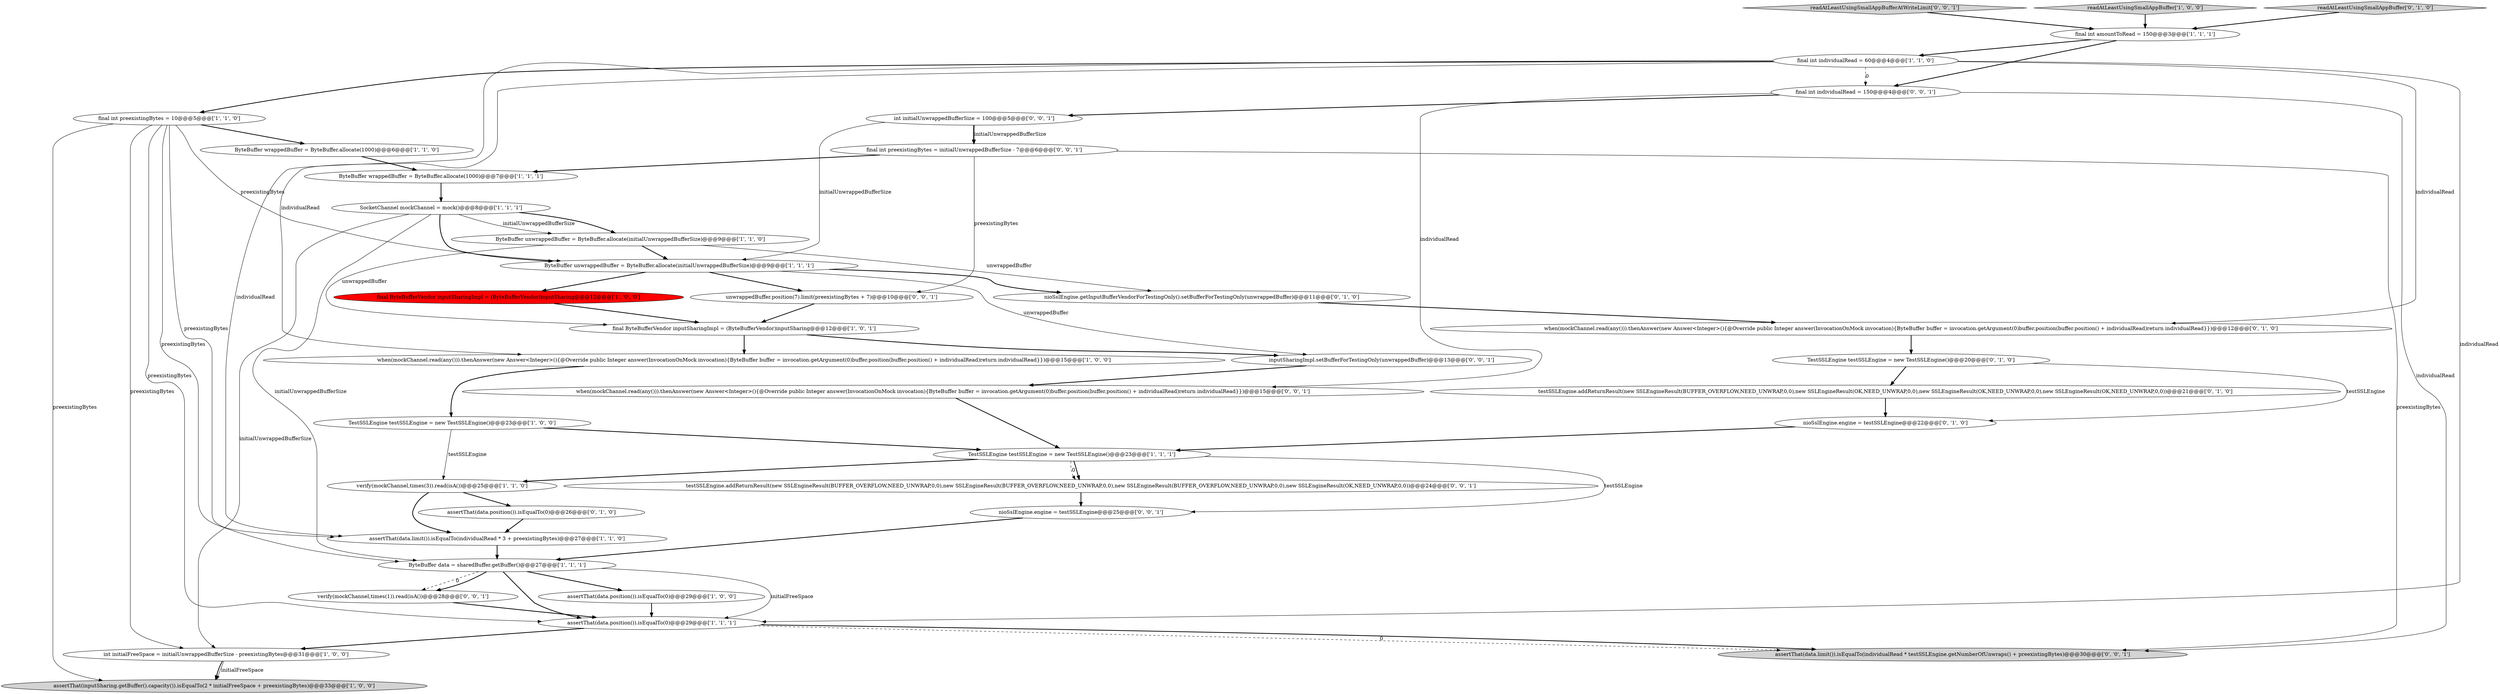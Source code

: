 digraph {
36 [style = filled, label = "assertThat(data.limit()).isEqualTo(individualRead * testSSLEngine.getNumberOfUnwraps() + preexistingBytes)@@@30@@@['0', '0', '1']", fillcolor = lightgray, shape = ellipse image = "AAA0AAABBB3BBB"];
2 [style = filled, label = "ByteBuffer wrappedBuffer = ByteBuffer.allocate(1000)@@@6@@@['1', '1', '0']", fillcolor = white, shape = ellipse image = "AAA0AAABBB1BBB"];
33 [style = filled, label = "readAtLeastUsingSmallAppBufferAtWriteLimit['0', '0', '1']", fillcolor = lightgray, shape = diamond image = "AAA0AAABBB3BBB"];
5 [style = filled, label = "ByteBuffer wrappedBuffer = ByteBuffer.allocate(1000)@@@7@@@['1', '1', '1']", fillcolor = white, shape = ellipse image = "AAA0AAABBB1BBB"];
3 [style = filled, label = "assertThat(data.position()).isEqualTo(0)@@@29@@@['1', '0', '0']", fillcolor = white, shape = ellipse image = "AAA0AAABBB1BBB"];
24 [style = filled, label = "when(mockChannel.read(any())).thenAnswer(new Answer<Integer>(){@Override public Integer answer(InvocationOnMock invocation){ByteBuffer buffer = invocation.getArgument(0)buffer.position(buffer.position() + individualRead)return individualRead}})@@@12@@@['0', '1', '0']", fillcolor = white, shape = ellipse image = "AAA0AAABBB2BBB"];
26 [style = filled, label = "testSSLEngine.addReturnResult(new SSLEngineResult(BUFFER_OVERFLOW,NEED_UNWRAP,0,0),new SSLEngineResult(OK,NEED_UNWRAP,0,0),new SSLEngineResult(OK,NEED_UNWRAP,0,0),new SSLEngineResult(OK,NEED_UNWRAP,0,0))@@@21@@@['0', '1', '0']", fillcolor = white, shape = ellipse image = "AAA0AAABBB2BBB"];
0 [style = filled, label = "when(mockChannel.read(any())).thenAnswer(new Answer<Integer>(){@Override public Integer answer(InvocationOnMock invocation){ByteBuffer buffer = invocation.getArgument(0)buffer.position(buffer.position() + individualRead)return individualRead}})@@@15@@@['1', '0', '0']", fillcolor = white, shape = ellipse image = "AAA0AAABBB1BBB"];
14 [style = filled, label = "ByteBuffer unwrappedBuffer = ByteBuffer.allocate(initialUnwrappedBufferSize)@@@9@@@['1', '1', '1']", fillcolor = white, shape = ellipse image = "AAA0AAABBB1BBB"];
30 [style = filled, label = "final int preexistingBytes = initialUnwrappedBufferSize - 7@@@6@@@['0', '0', '1']", fillcolor = white, shape = ellipse image = "AAA0AAABBB3BBB"];
31 [style = filled, label = "when(mockChannel.read(any())).thenAnswer(new Answer<Integer>(){@Override public Integer answer(InvocationOnMock invocation){ByteBuffer buffer = invocation.getArgument(0)buffer.position(buffer.position() + individualRead)return individualRead}})@@@15@@@['0', '0', '1']", fillcolor = white, shape = ellipse image = "AAA0AAABBB3BBB"];
23 [style = filled, label = "assertThat(data.position()).isEqualTo(0)@@@26@@@['0', '1', '0']", fillcolor = white, shape = ellipse image = "AAA0AAABBB2BBB"];
13 [style = filled, label = "ByteBuffer data = sharedBuffer.getBuffer()@@@27@@@['1', '1', '1']", fillcolor = white, shape = ellipse image = "AAA0AAABBB1BBB"];
16 [style = filled, label = "verify(mockChannel,times(3)).read(isA())@@@25@@@['1', '1', '0']", fillcolor = white, shape = ellipse image = "AAA0AAABBB1BBB"];
17 [style = filled, label = "SocketChannel mockChannel = mock()@@@8@@@['1', '1', '1']", fillcolor = white, shape = ellipse image = "AAA0AAABBB1BBB"];
22 [style = filled, label = "TestSSLEngine testSSLEngine = new TestSSLEngine()@@@20@@@['0', '1', '0']", fillcolor = white, shape = ellipse image = "AAA0AAABBB2BBB"];
4 [style = filled, label = "TestSSLEngine testSSLEngine = new TestSSLEngine()@@@23@@@['1', '1', '1']", fillcolor = white, shape = ellipse image = "AAA0AAABBB1BBB"];
38 [style = filled, label = "verify(mockChannel,times(1)).read(isA())@@@28@@@['0', '0', '1']", fillcolor = white, shape = ellipse image = "AAA0AAABBB3BBB"];
37 [style = filled, label = "testSSLEngine.addReturnResult(new SSLEngineResult(BUFFER_OVERFLOW,NEED_UNWRAP,0,0),new SSLEngineResult(BUFFER_OVERFLOW,NEED_UNWRAP,0,0),new SSLEngineResult(BUFFER_OVERFLOW,NEED_UNWRAP,0,0),new SSLEngineResult(OK,NEED_UNWRAP,0,0))@@@24@@@['0', '0', '1']", fillcolor = white, shape = ellipse image = "AAA0AAABBB3BBB"];
10 [style = filled, label = "final int amountToRead = 150@@@3@@@['1', '1', '1']", fillcolor = white, shape = ellipse image = "AAA0AAABBB1BBB"];
18 [style = filled, label = "int initialFreeSpace = initialUnwrappedBufferSize - preexistingBytes@@@31@@@['1', '0', '0']", fillcolor = white, shape = ellipse image = "AAA0AAABBB1BBB"];
35 [style = filled, label = "nioSslEngine.engine = testSSLEngine@@@25@@@['0', '0', '1']", fillcolor = white, shape = ellipse image = "AAA0AAABBB3BBB"];
12 [style = filled, label = "readAtLeastUsingSmallAppBuffer['1', '0', '0']", fillcolor = lightgray, shape = diamond image = "AAA0AAABBB1BBB"];
11 [style = filled, label = "TestSSLEngine testSSLEngine = new TestSSLEngine()@@@23@@@['1', '0', '0']", fillcolor = white, shape = ellipse image = "AAA0AAABBB1BBB"];
7 [style = filled, label = "final ByteBufferVendor inputSharingImpl = (ByteBufferVendor)inputSharing@@@12@@@['1', '0', '1']", fillcolor = white, shape = ellipse image = "AAA0AAABBB1BBB"];
1 [style = filled, label = "final int preexistingBytes = 10@@@5@@@['1', '1', '0']", fillcolor = white, shape = ellipse image = "AAA0AAABBB1BBB"];
9 [style = filled, label = "assertThat(data.limit()).isEqualTo(individualRead * 3 + preexistingBytes)@@@27@@@['1', '1', '0']", fillcolor = white, shape = ellipse image = "AAA0AAABBB1BBB"];
28 [style = filled, label = "final int individualRead = 150@@@4@@@['0', '0', '1']", fillcolor = white, shape = ellipse image = "AAA0AAABBB3BBB"];
6 [style = filled, label = "final ByteBufferVendor inputSharingImpl = (ByteBufferVendor)inputSharing@@@12@@@['1', '0', '0']", fillcolor = red, shape = ellipse image = "AAA1AAABBB1BBB"];
25 [style = filled, label = "readAtLeastUsingSmallAppBuffer['0', '1', '0']", fillcolor = lightgray, shape = diamond image = "AAA0AAABBB2BBB"];
34 [style = filled, label = "unwrappedBuffer.position(7).limit(preexistingBytes + 7)@@@10@@@['0', '0', '1']", fillcolor = white, shape = ellipse image = "AAA0AAABBB3BBB"];
32 [style = filled, label = "inputSharingImpl.setBufferForTestingOnly(unwrappedBuffer)@@@13@@@['0', '0', '1']", fillcolor = white, shape = ellipse image = "AAA0AAABBB3BBB"];
21 [style = filled, label = "nioSslEngine.getInputBufferVendorForTestingOnly().setBufferForTestingOnly(unwrappedBuffer)@@@11@@@['0', '1', '0']", fillcolor = white, shape = ellipse image = "AAA0AAABBB2BBB"];
15 [style = filled, label = "assertThat(data.position()).isEqualTo(0)@@@29@@@['1', '1', '1']", fillcolor = white, shape = ellipse image = "AAA0AAABBB1BBB"];
19 [style = filled, label = "final int individualRead = 60@@@4@@@['1', '1', '0']", fillcolor = white, shape = ellipse image = "AAA0AAABBB1BBB"];
20 [style = filled, label = "ByteBuffer unwrappedBuffer = ByteBuffer.allocate(initialUnwrappedBufferSize)@@@9@@@['1', '1', '0']", fillcolor = white, shape = ellipse image = "AAA0AAABBB1BBB"];
27 [style = filled, label = "nioSslEngine.engine = testSSLEngine@@@22@@@['0', '1', '0']", fillcolor = white, shape = ellipse image = "AAA0AAABBB2BBB"];
8 [style = filled, label = "assertThat(inputSharing.getBuffer().capacity()).isEqualTo(2 * initialFreeSpace + preexistingBytes)@@@33@@@['1', '0', '0']", fillcolor = lightgray, shape = ellipse image = "AAA0AAABBB1BBB"];
29 [style = filled, label = "int initialUnwrappedBufferSize = 100@@@5@@@['0', '0', '1']", fillcolor = white, shape = ellipse image = "AAA0AAABBB3BBB"];
30->36 [style = solid, label="preexistingBytes"];
22->26 [style = bold, label=""];
28->29 [style = bold, label=""];
19->15 [style = solid, label="individualRead"];
7->32 [style = bold, label=""];
1->15 [style = solid, label="preexistingBytes"];
16->9 [style = bold, label=""];
11->16 [style = solid, label="testSSLEngine"];
4->35 [style = solid, label="testSSLEngine"];
10->28 [style = bold, label=""];
1->13 [style = solid, label="preexistingBytes"];
29->30 [style = bold, label=""];
29->30 [style = solid, label="initialUnwrappedBufferSize"];
10->19 [style = bold, label=""];
11->4 [style = bold, label=""];
28->36 [style = solid, label="individualRead"];
34->7 [style = bold, label=""];
0->11 [style = bold, label=""];
31->4 [style = bold, label=""];
14->34 [style = bold, label=""];
13->15 [style = solid, label="initialFreeSpace"];
20->14 [style = bold, label=""];
7->0 [style = bold, label=""];
3->15 [style = bold, label=""];
21->24 [style = bold, label=""];
16->23 [style = bold, label=""];
33->10 [style = bold, label=""];
1->18 [style = solid, label="preexistingBytes"];
13->38 [style = dashed, label="0"];
15->36 [style = dashed, label="0"];
5->17 [style = bold, label=""];
24->22 [style = bold, label=""];
15->18 [style = bold, label=""];
38->15 [style = bold, label=""];
15->36 [style = bold, label=""];
29->14 [style = solid, label="initialUnwrappedBufferSize"];
22->27 [style = solid, label="testSSLEngine"];
19->24 [style = solid, label="individualRead"];
19->1 [style = bold, label=""];
26->27 [style = bold, label=""];
27->4 [style = bold, label=""];
12->10 [style = bold, label=""];
1->14 [style = solid, label="preexistingBytes"];
17->18 [style = solid, label="initialUnwrappedBufferSize"];
19->0 [style = solid, label="individualRead"];
28->31 [style = solid, label="individualRead"];
13->3 [style = bold, label=""];
4->37 [style = bold, label=""];
30->5 [style = bold, label=""];
17->14 [style = bold, label=""];
1->9 [style = solid, label="preexistingBytes"];
14->32 [style = solid, label="unwrappedBuffer"];
19->28 [style = dashed, label="0"];
20->7 [style = solid, label="unwrappedBuffer"];
1->8 [style = solid, label="preexistingBytes"];
19->9 [style = solid, label="individualRead"];
17->20 [style = bold, label=""];
25->10 [style = bold, label=""];
1->2 [style = bold, label=""];
18->8 [style = bold, label=""];
13->15 [style = bold, label=""];
13->38 [style = bold, label=""];
37->35 [style = bold, label=""];
17->13 [style = solid, label="initialUnwrappedBufferSize"];
30->34 [style = solid, label="preexistingBytes"];
6->7 [style = bold, label=""];
35->13 [style = bold, label=""];
17->20 [style = solid, label="initialUnwrappedBufferSize"];
4->37 [style = dashed, label="0"];
23->9 [style = bold, label=""];
20->21 [style = solid, label="unwrappedBuffer"];
14->6 [style = bold, label=""];
14->21 [style = bold, label=""];
32->31 [style = bold, label=""];
4->16 [style = bold, label=""];
18->8 [style = solid, label="initialFreeSpace"];
2->5 [style = bold, label=""];
9->13 [style = bold, label=""];
}
